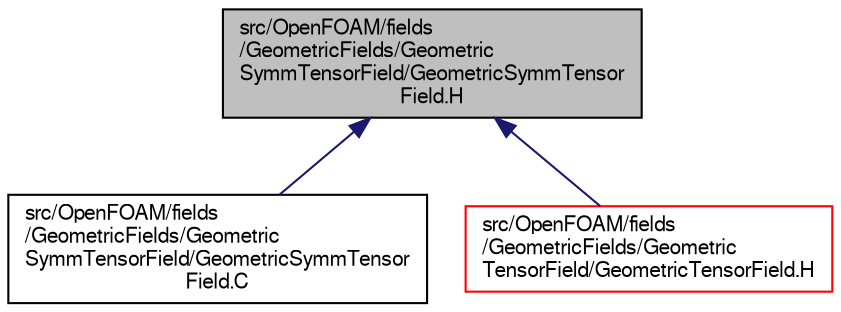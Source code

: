 digraph "src/OpenFOAM/fields/GeometricFields/GeometricSymmTensorField/GeometricSymmTensorField.H"
{
  bgcolor="transparent";
  edge [fontname="FreeSans",fontsize="10",labelfontname="FreeSans",labelfontsize="10"];
  node [fontname="FreeSans",fontsize="10",shape=record];
  Node154 [label="src/OpenFOAM/fields\l/GeometricFields/Geometric\lSymmTensorField/GeometricSymmTensor\lField.H",height=0.2,width=0.4,color="black", fillcolor="grey75", style="filled", fontcolor="black"];
  Node154 -> Node155 [dir="back",color="midnightblue",fontsize="10",style="solid",fontname="FreeSans"];
  Node155 [label="src/OpenFOAM/fields\l/GeometricFields/Geometric\lSymmTensorField/GeometricSymmTensor\lField.C",height=0.2,width=0.4,color="black",URL="$a09860.html"];
  Node154 -> Node156 [dir="back",color="midnightblue",fontsize="10",style="solid",fontname="FreeSans"];
  Node156 [label="src/OpenFOAM/fields\l/GeometricFields/Geometric\lTensorField/GeometricTensorField.H",height=0.2,width=0.4,color="red",URL="$a09869.html",tooltip="Tensor specific part of the implementation of GeometricField. "];
}
